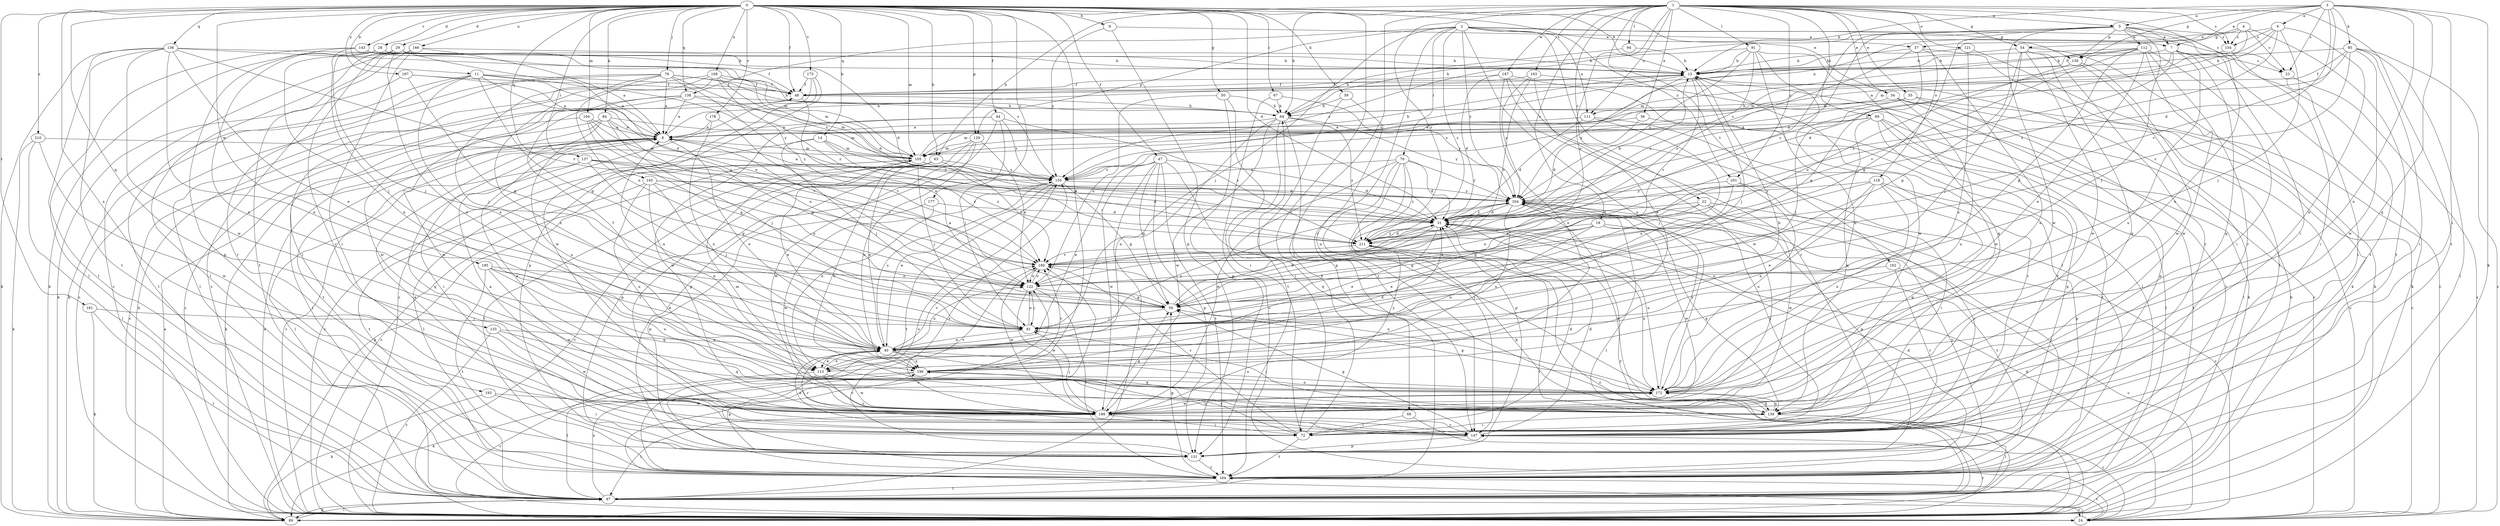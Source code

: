 strict digraph  {
0;
1;
2;
3;
4;
5;
6;
7;
8;
9;
11;
14;
15;
18;
22;
23;
24;
28;
29;
31;
34;
35;
36;
37;
40;
44;
47;
48;
50;
54;
56;
59;
63;
64;
66;
67;
69;
70;
72;
76;
81;
84;
85;
89;
91;
94;
97;
104;
105;
108;
111;
112;
113;
118;
121;
122;
129;
130;
131;
133;
136;
137;
138;
139;
143;
145;
147;
154;
155;
161;
162;
163;
164;
166;
172;
173;
177;
178;
180;
185;
187;
188;
193;
196;
197;
201;
204;
210;
211;
0 -> 9  [label=b];
0 -> 11  [label=b];
0 -> 14  [label=b];
0 -> 15  [label=b];
0 -> 28  [label=d];
0 -> 29  [label=d];
0 -> 31  [label=d];
0 -> 34  [label=e];
0 -> 44  [label=f];
0 -> 47  [label=f];
0 -> 48  [label=f];
0 -> 50  [label=g];
0 -> 59  [label=h];
0 -> 63  [label=h];
0 -> 66  [label=i];
0 -> 67  [label=i];
0 -> 76  [label=j];
0 -> 84  [label=k];
0 -> 104  [label=m];
0 -> 105  [label=m];
0 -> 108  [label=n];
0 -> 129  [label=p];
0 -> 133  [label=q];
0 -> 136  [label=q];
0 -> 137  [label=q];
0 -> 138  [label=q];
0 -> 143  [label=r];
0 -> 145  [label=r];
0 -> 161  [label=t];
0 -> 166  [label=u];
0 -> 173  [label=v];
0 -> 177  [label=v];
0 -> 178  [label=v];
0 -> 185  [label=w];
0 -> 193  [label=x];
0 -> 196  [label=x];
0 -> 197  [label=y];
0 -> 201  [label=y];
0 -> 210  [label=z];
1 -> 5  [label=a];
1 -> 18  [label=c];
1 -> 22  [label=c];
1 -> 34  [label=e];
1 -> 35  [label=e];
1 -> 36  [label=e];
1 -> 54  [label=g];
1 -> 63  [label=h];
1 -> 64  [label=h];
1 -> 69  [label=i];
1 -> 91  [label=l];
1 -> 94  [label=l];
1 -> 97  [label=l];
1 -> 111  [label=n];
1 -> 118  [label=o];
1 -> 121  [label=o];
1 -> 122  [label=o];
1 -> 154  [label=s];
1 -> 162  [label=t];
1 -> 163  [label=t];
1 -> 164  [label=t];
1 -> 172  [label=u];
1 -> 187  [label=w];
1 -> 201  [label=y];
1 -> 211  [label=z];
2 -> 23  [label=c];
2 -> 37  [label=e];
2 -> 70  [label=i];
2 -> 81  [label=j];
2 -> 97  [label=l];
2 -> 111  [label=n];
2 -> 129  [label=p];
2 -> 130  [label=p];
2 -> 138  [label=q];
2 -> 147  [label=r];
2 -> 172  [label=u];
2 -> 204  [label=y];
2 -> 211  [label=z];
3 -> 5  [label=a];
3 -> 6  [label=a];
3 -> 7  [label=a];
3 -> 15  [label=b];
3 -> 23  [label=c];
3 -> 31  [label=d];
3 -> 72  [label=i];
3 -> 85  [label=k];
3 -> 89  [label=k];
3 -> 130  [label=p];
3 -> 139  [label=q];
3 -> 172  [label=u];
3 -> 180  [label=v];
4 -> 23  [label=c];
4 -> 54  [label=g];
4 -> 111  [label=n];
4 -> 154  [label=s];
4 -> 164  [label=t];
4 -> 204  [label=y];
5 -> 7  [label=a];
5 -> 31  [label=d];
5 -> 56  [label=g];
5 -> 64  [label=h];
5 -> 72  [label=i];
5 -> 81  [label=j];
5 -> 112  [label=n];
5 -> 130  [label=p];
5 -> 154  [label=s];
5 -> 164  [label=t];
5 -> 188  [label=w];
5 -> 211  [label=z];
6 -> 37  [label=e];
6 -> 48  [label=f];
6 -> 81  [label=j];
6 -> 105  [label=m];
6 -> 154  [label=s];
6 -> 172  [label=u];
6 -> 211  [label=z];
7 -> 15  [label=b];
7 -> 23  [label=c];
7 -> 89  [label=k];
7 -> 105  [label=m];
7 -> 139  [label=q];
7 -> 172  [label=u];
7 -> 211  [label=z];
8 -> 15  [label=b];
8 -> 24  [label=c];
8 -> 40  [label=e];
8 -> 72  [label=i];
8 -> 89  [label=k];
8 -> 105  [label=m];
9 -> 7  [label=a];
9 -> 131  [label=p];
9 -> 155  [label=s];
11 -> 8  [label=a];
11 -> 31  [label=d];
11 -> 40  [label=e];
11 -> 48  [label=f];
11 -> 56  [label=g];
11 -> 97  [label=l];
11 -> 147  [label=r];
11 -> 204  [label=y];
14 -> 24  [label=c];
14 -> 81  [label=j];
14 -> 105  [label=m];
14 -> 180  [label=v];
14 -> 204  [label=y];
15 -> 48  [label=f];
15 -> 81  [label=j];
15 -> 89  [label=k];
15 -> 155  [label=s];
15 -> 180  [label=v];
15 -> 188  [label=w];
15 -> 204  [label=y];
18 -> 40  [label=e];
18 -> 56  [label=g];
18 -> 113  [label=n];
18 -> 122  [label=o];
18 -> 139  [label=q];
18 -> 164  [label=t];
18 -> 188  [label=w];
18 -> 211  [label=z];
22 -> 24  [label=c];
22 -> 31  [label=d];
22 -> 56  [label=g];
22 -> 122  [label=o];
22 -> 147  [label=r];
22 -> 188  [label=w];
23 -> 24  [label=c];
23 -> 72  [label=i];
24 -> 8  [label=a];
24 -> 31  [label=d];
24 -> 164  [label=t];
24 -> 180  [label=v];
28 -> 15  [label=b];
28 -> 31  [label=d];
28 -> 81  [label=j];
28 -> 113  [label=n];
28 -> 131  [label=p];
29 -> 15  [label=b];
29 -> 24  [label=c];
29 -> 89  [label=k];
29 -> 122  [label=o];
29 -> 196  [label=x];
31 -> 15  [label=b];
31 -> 40  [label=e];
31 -> 56  [label=g];
31 -> 172  [label=u];
31 -> 204  [label=y];
31 -> 211  [label=z];
34 -> 24  [label=c];
34 -> 64  [label=h];
34 -> 97  [label=l];
34 -> 131  [label=p];
34 -> 172  [label=u];
35 -> 24  [label=c];
35 -> 64  [label=h];
35 -> 81  [label=j];
35 -> 155  [label=s];
35 -> 164  [label=t];
36 -> 8  [label=a];
36 -> 31  [label=d];
36 -> 97  [label=l];
37 -> 15  [label=b];
37 -> 56  [label=g];
37 -> 89  [label=k];
37 -> 172  [label=u];
37 -> 211  [label=z];
40 -> 8  [label=a];
40 -> 48  [label=f];
40 -> 113  [label=n];
40 -> 122  [label=o];
40 -> 139  [label=q];
40 -> 147  [label=r];
40 -> 155  [label=s];
40 -> 172  [label=u];
40 -> 180  [label=v];
40 -> 196  [label=x];
40 -> 204  [label=y];
44 -> 8  [label=a];
44 -> 81  [label=j];
44 -> 131  [label=p];
44 -> 155  [label=s];
44 -> 188  [label=w];
44 -> 211  [label=z];
47 -> 31  [label=d];
47 -> 40  [label=e];
47 -> 56  [label=g];
47 -> 97  [label=l];
47 -> 131  [label=p];
47 -> 139  [label=q];
47 -> 155  [label=s];
47 -> 164  [label=t];
47 -> 188  [label=w];
48 -> 64  [label=h];
48 -> 122  [label=o];
48 -> 188  [label=w];
50 -> 64  [label=h];
50 -> 72  [label=i];
50 -> 122  [label=o];
50 -> 131  [label=p];
54 -> 15  [label=b];
54 -> 56  [label=g];
54 -> 81  [label=j];
54 -> 89  [label=k];
54 -> 139  [label=q];
54 -> 147  [label=r];
54 -> 188  [label=w];
56 -> 8  [label=a];
56 -> 31  [label=d];
56 -> 81  [label=j];
59 -> 64  [label=h];
59 -> 164  [label=t];
59 -> 172  [label=u];
63 -> 24  [label=c];
63 -> 40  [label=e];
63 -> 89  [label=k];
63 -> 147  [label=r];
63 -> 155  [label=s];
63 -> 164  [label=t];
63 -> 172  [label=u];
63 -> 180  [label=v];
64 -> 8  [label=a];
64 -> 72  [label=i];
64 -> 113  [label=n];
64 -> 147  [label=r];
64 -> 188  [label=w];
64 -> 204  [label=y];
64 -> 211  [label=z];
66 -> 24  [label=c];
66 -> 72  [label=i];
67 -> 24  [label=c];
67 -> 64  [label=h];
67 -> 204  [label=y];
69 -> 8  [label=a];
69 -> 97  [label=l];
69 -> 105  [label=m];
69 -> 131  [label=p];
69 -> 139  [label=q];
69 -> 147  [label=r];
69 -> 164  [label=t];
70 -> 31  [label=d];
70 -> 89  [label=k];
70 -> 131  [label=p];
70 -> 147  [label=r];
70 -> 155  [label=s];
70 -> 188  [label=w];
70 -> 204  [label=y];
70 -> 211  [label=z];
72 -> 8  [label=a];
72 -> 31  [label=d];
72 -> 64  [label=h];
72 -> 164  [label=t];
72 -> 180  [label=v];
72 -> 196  [label=x];
72 -> 204  [label=y];
76 -> 8  [label=a];
76 -> 24  [label=c];
76 -> 48  [label=f];
76 -> 64  [label=h];
76 -> 81  [label=j];
76 -> 89  [label=k];
76 -> 122  [label=o];
76 -> 155  [label=s];
76 -> 211  [label=z];
81 -> 40  [label=e];
81 -> 122  [label=o];
84 -> 8  [label=a];
84 -> 56  [label=g];
84 -> 81  [label=j];
84 -> 97  [label=l];
84 -> 105  [label=m];
84 -> 164  [label=t];
84 -> 172  [label=u];
85 -> 8  [label=a];
85 -> 15  [label=b];
85 -> 24  [label=c];
85 -> 48  [label=f];
85 -> 72  [label=i];
85 -> 97  [label=l];
85 -> 180  [label=v];
85 -> 188  [label=w];
89 -> 8  [label=a];
89 -> 15  [label=b];
89 -> 97  [label=l];
89 -> 147  [label=r];
89 -> 204  [label=y];
89 -> 211  [label=z];
91 -> 15  [label=b];
91 -> 139  [label=q];
91 -> 155  [label=s];
91 -> 172  [label=u];
91 -> 188  [label=w];
91 -> 204  [label=y];
91 -> 211  [label=z];
94 -> 15  [label=b];
94 -> 64  [label=h];
97 -> 24  [label=c];
97 -> 89  [label=k];
97 -> 196  [label=x];
104 -> 8  [label=a];
104 -> 24  [label=c];
104 -> 56  [label=g];
104 -> 122  [label=o];
104 -> 180  [label=v];
105 -> 15  [label=b];
105 -> 24  [label=c];
105 -> 31  [label=d];
105 -> 40  [label=e];
105 -> 81  [label=j];
105 -> 97  [label=l];
105 -> 155  [label=s];
108 -> 31  [label=d];
108 -> 48  [label=f];
108 -> 72  [label=i];
108 -> 97  [label=l];
108 -> 105  [label=m];
108 -> 196  [label=x];
108 -> 211  [label=z];
111 -> 8  [label=a];
111 -> 31  [label=d];
111 -> 81  [label=j];
111 -> 147  [label=r];
112 -> 15  [label=b];
112 -> 31  [label=d];
112 -> 40  [label=e];
112 -> 56  [label=g];
112 -> 72  [label=i];
112 -> 105  [label=m];
112 -> 147  [label=r];
112 -> 180  [label=v];
112 -> 188  [label=w];
113 -> 15  [label=b];
113 -> 24  [label=c];
113 -> 40  [label=e];
113 -> 131  [label=p];
113 -> 147  [label=r];
113 -> 188  [label=w];
118 -> 40  [label=e];
118 -> 113  [label=n];
118 -> 122  [label=o];
118 -> 131  [label=p];
118 -> 139  [label=q];
118 -> 172  [label=u];
118 -> 204  [label=y];
121 -> 15  [label=b];
121 -> 24  [label=c];
121 -> 196  [label=x];
122 -> 56  [label=g];
122 -> 81  [label=j];
122 -> 164  [label=t];
122 -> 180  [label=v];
122 -> 188  [label=w];
129 -> 105  [label=m];
129 -> 122  [label=o];
129 -> 131  [label=p];
129 -> 188  [label=w];
129 -> 196  [label=x];
130 -> 122  [label=o];
130 -> 164  [label=t];
130 -> 188  [label=w];
131 -> 8  [label=a];
131 -> 155  [label=s];
131 -> 164  [label=t];
133 -> 24  [label=c];
133 -> 40  [label=e];
133 -> 139  [label=q];
133 -> 188  [label=w];
136 -> 15  [label=b];
136 -> 40  [label=e];
136 -> 89  [label=k];
136 -> 97  [label=l];
136 -> 105  [label=m];
136 -> 113  [label=n];
136 -> 164  [label=t];
136 -> 180  [label=v];
136 -> 188  [label=w];
137 -> 56  [label=g];
137 -> 97  [label=l];
137 -> 139  [label=q];
137 -> 155  [label=s];
137 -> 180  [label=v];
137 -> 211  [label=z];
138 -> 8  [label=a];
138 -> 24  [label=c];
138 -> 64  [label=h];
138 -> 89  [label=k];
138 -> 105  [label=m];
138 -> 188  [label=w];
139 -> 31  [label=d];
139 -> 72  [label=i];
139 -> 81  [label=j];
139 -> 97  [label=l];
139 -> 105  [label=m];
139 -> 172  [label=u];
143 -> 15  [label=b];
143 -> 48  [label=f];
143 -> 81  [label=j];
143 -> 97  [label=l];
143 -> 113  [label=n];
143 -> 155  [label=s];
145 -> 31  [label=d];
145 -> 81  [label=j];
145 -> 113  [label=n];
145 -> 122  [label=o];
145 -> 164  [label=t];
145 -> 172  [label=u];
145 -> 204  [label=y];
147 -> 31  [label=d];
147 -> 40  [label=e];
147 -> 56  [label=g];
147 -> 131  [label=p];
154 -> 72  [label=i];
154 -> 155  [label=s];
155 -> 8  [label=a];
155 -> 40  [label=e];
155 -> 56  [label=g];
155 -> 113  [label=n];
155 -> 164  [label=t];
155 -> 204  [label=y];
161 -> 81  [label=j];
161 -> 89  [label=k];
161 -> 97  [label=l];
162 -> 24  [label=c];
162 -> 122  [label=o];
162 -> 147  [label=r];
163 -> 24  [label=c];
163 -> 40  [label=e];
163 -> 48  [label=f];
163 -> 180  [label=v];
163 -> 204  [label=y];
164 -> 31  [label=d];
164 -> 56  [label=g];
164 -> 97  [label=l];
164 -> 122  [label=o];
164 -> 155  [label=s];
164 -> 204  [label=y];
166 -> 8  [label=a];
166 -> 15  [label=b];
166 -> 24  [label=c];
166 -> 72  [label=i];
166 -> 97  [label=l];
166 -> 147  [label=r];
166 -> 164  [label=t];
172 -> 56  [label=g];
172 -> 139  [label=q];
172 -> 188  [label=w];
172 -> 204  [label=y];
173 -> 24  [label=c];
173 -> 48  [label=f];
173 -> 131  [label=p];
173 -> 188  [label=w];
177 -> 31  [label=d];
177 -> 131  [label=p];
177 -> 188  [label=w];
178 -> 8  [label=a];
178 -> 180  [label=v];
178 -> 196  [label=x];
180 -> 122  [label=o];
180 -> 172  [label=u];
180 -> 188  [label=w];
185 -> 40  [label=e];
185 -> 122  [label=o];
185 -> 139  [label=q];
185 -> 164  [label=t];
185 -> 172  [label=u];
185 -> 188  [label=w];
187 -> 31  [label=d];
187 -> 48  [label=f];
187 -> 97  [label=l];
187 -> 147  [label=r];
187 -> 188  [label=w];
187 -> 196  [label=x];
188 -> 8  [label=a];
188 -> 56  [label=g];
188 -> 72  [label=i];
188 -> 81  [label=j];
188 -> 97  [label=l];
188 -> 147  [label=r];
188 -> 172  [label=u];
188 -> 180  [label=v];
188 -> 204  [label=y];
193 -> 72  [label=i];
193 -> 89  [label=k];
193 -> 188  [label=w];
196 -> 31  [label=d];
196 -> 89  [label=k];
196 -> 97  [label=l];
196 -> 172  [label=u];
196 -> 180  [label=v];
197 -> 8  [label=a];
197 -> 48  [label=f];
197 -> 56  [label=g];
197 -> 89  [label=k];
201 -> 72  [label=i];
201 -> 81  [label=j];
201 -> 172  [label=u];
201 -> 204  [label=y];
204 -> 31  [label=d];
204 -> 97  [label=l];
204 -> 131  [label=p];
204 -> 164  [label=t];
204 -> 196  [label=x];
210 -> 89  [label=k];
210 -> 97  [label=l];
210 -> 105  [label=m];
210 -> 188  [label=w];
211 -> 31  [label=d];
211 -> 97  [label=l];
211 -> 172  [label=u];
211 -> 180  [label=v];
}

